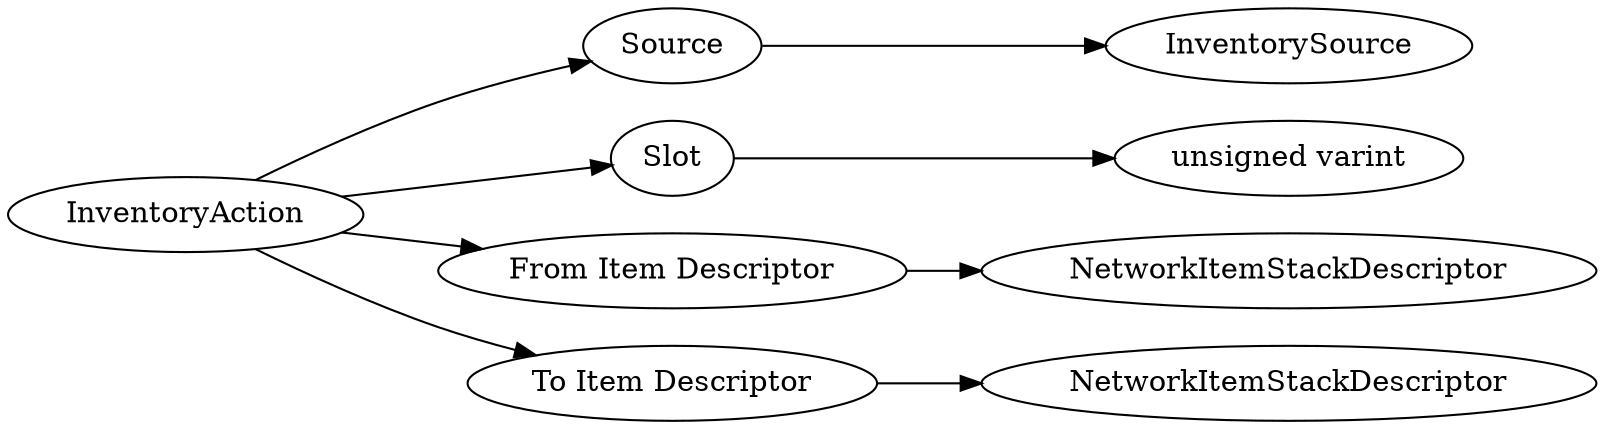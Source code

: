 digraph "InventoryAction" {
rankdir = LR
28
28 -> 29
29 -> 44
28 -> 45
45 -> 46
28 -> 47
47 -> 48
28 -> 49
49 -> 50

28 [label="InventoryAction",comment="name: \"InventoryAction\", typeName: \"\", id: 28, branchId: 0, recurseId: -1, attributes: 0, notes: \"\""];
29 [label="Source",comment="name: \"Source\", typeName: \"InventorySource\", id: 29, branchId: 0, recurseId: -1, attributes: 256, notes: \"\""];
44 [label="InventorySource",comment="name: \"InventorySource\", typeName: \"\", id: 44, branchId: 0, recurseId: -1, attributes: 512, notes: \"\""];
45 [label="Slot",comment="name: \"Slot\", typeName: \"\", id: 45, branchId: 0, recurseId: -1, attributes: 0, notes: \"\""];
46 [label="unsigned varint",comment="name: \"unsigned varint\", typeName: \"\", id: 46, branchId: 0, recurseId: -1, attributes: 512, notes: \"\""];
47 [label="From Item Descriptor",comment="name: \"From Item Descriptor\", typeName: \"NetworkItemStackDescriptor\", id: 47, branchId: 0, recurseId: -1, attributes: 256, notes: \"\""];
48 [label="NetworkItemStackDescriptor",comment="name: \"NetworkItemStackDescriptor\", typeName: \"\", id: 48, branchId: 0, recurseId: -1, attributes: 512, notes: \"\""];
49 [label="To Item Descriptor",comment="name: \"To Item Descriptor\", typeName: \"NetworkItemStackDescriptor\", id: 49, branchId: 0, recurseId: -1, attributes: 256, notes: \"\""];
50 [label="NetworkItemStackDescriptor",comment="name: \"NetworkItemStackDescriptor\", typeName: \"\", id: 50, branchId: 0, recurseId: -1, attributes: 512, notes: \"\""];
{ rank = max;44;46;48;50}

}
